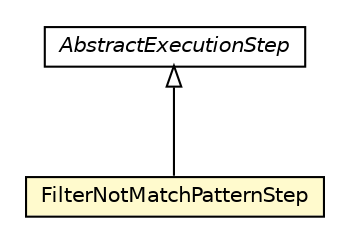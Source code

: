 #!/usr/local/bin/dot
#
# Class diagram 
# Generated by UMLGraph version R5_6-24-gf6e263 (http://www.umlgraph.org/)
#

digraph G {
	edge [fontname="Helvetica",fontsize=10,labelfontname="Helvetica",labelfontsize=10];
	node [fontname="Helvetica",fontsize=10,shape=plaintext];
	nodesep=0.25;
	ranksep=0.5;
	// com.orientechnologies.orient.core.sql.executor.AbstractExecutionStep
	c1002439 [label=<<table title="com.orientechnologies.orient.core.sql.executor.AbstractExecutionStep" border="0" cellborder="1" cellspacing="0" cellpadding="2" port="p" href="./AbstractExecutionStep.html">
		<tr><td><table border="0" cellspacing="0" cellpadding="1">
<tr><td align="center" balign="center"><font face="Helvetica-Oblique"> AbstractExecutionStep </font></td></tr>
		</table></td></tr>
		</table>>, URL="./AbstractExecutionStep.html", fontname="Helvetica", fontcolor="black", fontsize=10.0];
	// com.orientechnologies.orient.core.sql.executor.FilterNotMatchPatternStep
	c1002481 [label=<<table title="com.orientechnologies.orient.core.sql.executor.FilterNotMatchPatternStep" border="0" cellborder="1" cellspacing="0" cellpadding="2" port="p" bgcolor="lemonChiffon" href="./FilterNotMatchPatternStep.html">
		<tr><td><table border="0" cellspacing="0" cellpadding="1">
<tr><td align="center" balign="center"> FilterNotMatchPatternStep </td></tr>
		</table></td></tr>
		</table>>, URL="./FilterNotMatchPatternStep.html", fontname="Helvetica", fontcolor="black", fontsize=10.0];
	//com.orientechnologies.orient.core.sql.executor.FilterNotMatchPatternStep extends com.orientechnologies.orient.core.sql.executor.AbstractExecutionStep
	c1002439:p -> c1002481:p [dir=back,arrowtail=empty];
}

